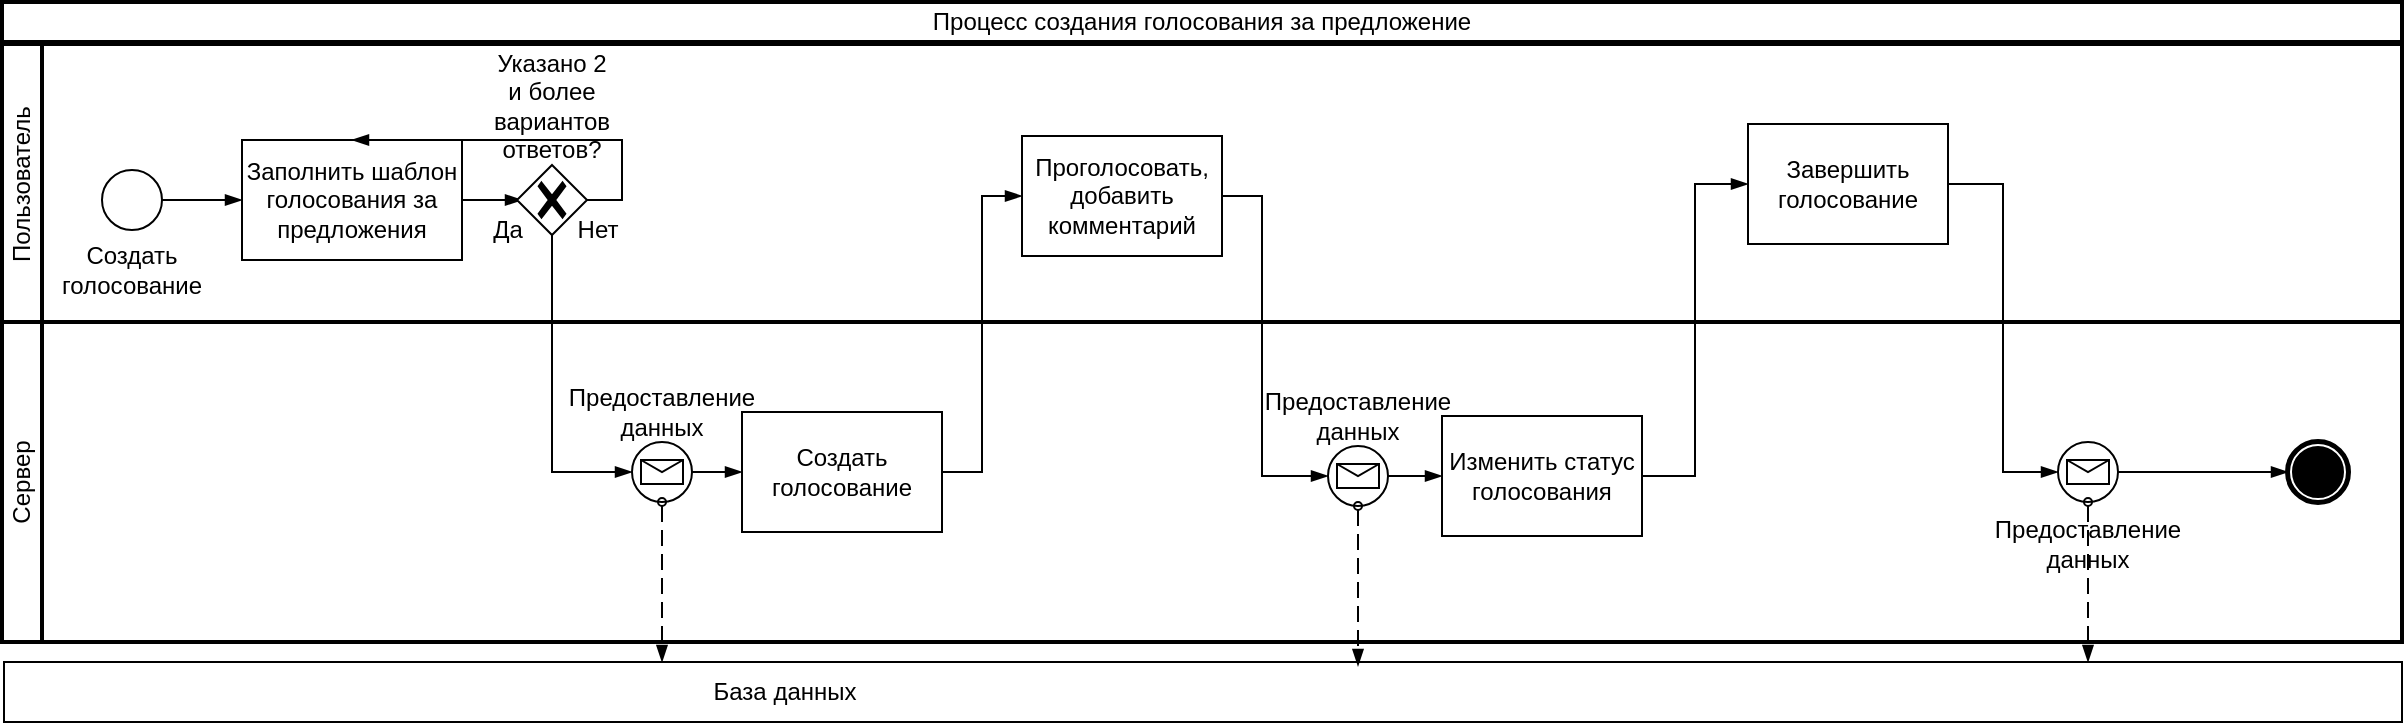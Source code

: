 <mxfile version="26.1.1">
  <diagram name="Страница — 1" id="-NGB3kIXnoKimgW1RQPI">
    <mxGraphModel dx="719" dy="390" grid="1" gridSize="10" guides="1" tooltips="1" connect="1" arrows="1" fold="1" page="1" pageScale="1" pageWidth="827" pageHeight="1169" math="0" shadow="0">
      <root>
        <mxCell id="0" />
        <mxCell id="1" parent="0" />
        <mxCell id="TRbBUo7FvGrTuPnzwdAs-1" value="Процесс создания голосования за предложение" style="swimlane;html=1;startSize=20;fontStyle=0;collapsible=0;horizontal=1;swimlaneLine=1;strokeWidth=2;swimlaneFillColor=#ffffff;whiteSpace=wrap;" vertex="1" parent="1">
          <mxGeometry x="30" y="130" width="1200" height="200" as="geometry" />
        </mxCell>
        <mxCell id="TRbBUo7FvGrTuPnzwdAs-2" value="Пользователь" style="swimlane;html=1;startSize=20;fontStyle=0;collapsible=0;horizontal=0;swimlaneLine=1;swimlaneFillColor=#ffffff;strokeWidth=2;whiteSpace=wrap;" vertex="1" parent="TRbBUo7FvGrTuPnzwdAs-1">
          <mxGeometry y="21" width="1200" height="140" as="geometry" />
        </mxCell>
        <mxCell id="TRbBUo7FvGrTuPnzwdAs-3" value="" style="points=[[0.145,0.145,0],[0.5,0,0],[0.855,0.145,0],[1,0.5,0],[0.855,0.855,0],[0.5,1,0],[0.145,0.855,0],[0,0.5,0]];shape=mxgraph.bpmn.event;html=1;verticalLabelPosition=bottom;labelBackgroundColor=#ffffff;verticalAlign=top;align=center;perimeter=ellipsePerimeter;outlineConnect=0;aspect=fixed;outline=standard;symbol=general;" vertex="1" parent="TRbBUo7FvGrTuPnzwdAs-2">
          <mxGeometry x="50" y="63" width="30" height="30" as="geometry" />
        </mxCell>
        <mxCell id="TRbBUo7FvGrTuPnzwdAs-4" value="Создать голосование" style="text;html=1;align=center;verticalAlign=middle;whiteSpace=wrap;rounded=0;" vertex="1" parent="TRbBUo7FvGrTuPnzwdAs-2">
          <mxGeometry x="35" y="98" width="60" height="30" as="geometry" />
        </mxCell>
        <mxCell id="TRbBUo7FvGrTuPnzwdAs-5" value="" style="edgeStyle=elbowEdgeStyle;fontSize=12;html=1;endArrow=blockThin;endFill=1;rounded=0;exitX=1;exitY=0.5;exitDx=0;exitDy=0;exitPerimeter=0;entryX=0;entryY=0.5;entryDx=0;entryDy=0;entryPerimeter=0;" edge="1" parent="TRbBUo7FvGrTuPnzwdAs-2" source="TRbBUo7FvGrTuPnzwdAs-3">
          <mxGeometry width="160" relative="1" as="geometry">
            <mxPoint x="330" y="158" as="sourcePoint" />
            <mxPoint x="120" y="78" as="targetPoint" />
          </mxGeometry>
        </mxCell>
        <mxCell id="TRbBUo7FvGrTuPnzwdAs-6" value="Заполнить шаблон голосования за предложения" style="points=[[0.25,0,0],[0.5,0,0],[0.75,0,0],[1,0.25,0],[1,0.5,0],[1,0.75,0],[0.75,1,0],[0.5,1,0],[0.25,1,0],[0,0.75,0],[0,0.5,0],[0,0.25,0]];shape=mxgraph.bpmn.task2;whiteSpace=wrap;rectStyle=rounded;size=10;html=1;container=1;expand=0;collapsible=0;taskMarker=abstract;" vertex="1" parent="TRbBUo7FvGrTuPnzwdAs-2">
          <mxGeometry x="120" y="48" width="110" height="60" as="geometry" />
        </mxCell>
        <mxCell id="TRbBUo7FvGrTuPnzwdAs-7" value="Указано 2 и более вариантов ответов?" style="text;html=1;align=center;verticalAlign=middle;whiteSpace=wrap;rounded=0;" vertex="1" parent="TRbBUo7FvGrTuPnzwdAs-2">
          <mxGeometry x="245" y="16" width="60" height="30" as="geometry" />
        </mxCell>
        <mxCell id="TRbBUo7FvGrTuPnzwdAs-8" value="" style="edgeStyle=elbowEdgeStyle;fontSize=12;html=1;endArrow=blockThin;endFill=1;rounded=0;exitX=1;exitY=0.5;exitDx=0;exitDy=0;exitPerimeter=0;" edge="1" parent="TRbBUo7FvGrTuPnzwdAs-2">
          <mxGeometry width="160" relative="1" as="geometry">
            <mxPoint x="230" y="78" as="sourcePoint" />
            <mxPoint x="260" y="78" as="targetPoint" />
          </mxGeometry>
        </mxCell>
        <mxCell id="TRbBUo7FvGrTuPnzwdAs-9" value="" style="points=[[0.25,0.25,0],[0.5,0,0],[0.75,0.25,0],[1,0.5,0],[0.75,0.75,0],[0.5,1,0],[0.25,0.75,0],[0,0.5,0]];shape=mxgraph.bpmn.gateway2;html=1;verticalLabelPosition=bottom;labelBackgroundColor=#ffffff;verticalAlign=top;align=center;perimeter=rhombusPerimeter;outlineConnect=0;outline=none;symbol=none;gwType=exclusive;" vertex="1" parent="TRbBUo7FvGrTuPnzwdAs-2">
          <mxGeometry x="257.5" y="60.5" width="35" height="35" as="geometry" />
        </mxCell>
        <mxCell id="TRbBUo7FvGrTuPnzwdAs-13" value="Проголосовать, добавить комментарий" style="points=[[0.25,0,0],[0.5,0,0],[0.75,0,0],[1,0.25,0],[1,0.5,0],[1,0.75,0],[0.75,1,0],[0.5,1,0],[0.25,1,0],[0,0.75,0],[0,0.5,0],[0,0.25,0]];shape=mxgraph.bpmn.task2;whiteSpace=wrap;rectStyle=rounded;size=10;html=1;container=1;expand=0;collapsible=0;taskMarker=abstract;" vertex="1" parent="TRbBUo7FvGrTuPnzwdAs-2">
          <mxGeometry x="510" y="46" width="100" height="60" as="geometry" />
        </mxCell>
        <mxCell id="TRbBUo7FvGrTuPnzwdAs-14" value="Завершить голосование" style="points=[[0.25,0,0],[0.5,0,0],[0.75,0,0],[1,0.25,0],[1,0.5,0],[1,0.75,0],[0.75,1,0],[0.5,1,0],[0.25,1,0],[0,0.75,0],[0,0.5,0],[0,0.25,0]];shape=mxgraph.bpmn.task2;whiteSpace=wrap;rectStyle=rounded;size=10;html=1;container=1;expand=0;collapsible=0;taskMarker=abstract;" vertex="1" parent="TRbBUo7FvGrTuPnzwdAs-2">
          <mxGeometry x="873" y="40" width="100" height="60" as="geometry" />
        </mxCell>
        <mxCell id="TRbBUo7FvGrTuPnzwdAs-35" value="" style="edgeStyle=elbowEdgeStyle;fontSize=12;html=1;endArrow=blockThin;endFill=1;rounded=0;exitX=1;exitY=0.5;exitDx=0;exitDy=0;exitPerimeter=0;entryX=0.5;entryY=0;entryDx=0;entryDy=0;entryPerimeter=0;" edge="1" parent="TRbBUo7FvGrTuPnzwdAs-2" source="TRbBUo7FvGrTuPnzwdAs-9" target="TRbBUo7FvGrTuPnzwdAs-6">
          <mxGeometry width="160" relative="1" as="geometry">
            <mxPoint x="260" y="129" as="sourcePoint" />
            <mxPoint x="420" y="129" as="targetPoint" />
            <Array as="points">
              <mxPoint x="310" y="99" />
            </Array>
          </mxGeometry>
        </mxCell>
        <mxCell id="TRbBUo7FvGrTuPnzwdAs-36" value="Да" style="text;html=1;strokeColor=none;fillColor=none;align=center;verticalAlign=middle;whiteSpace=wrap;rounded=0;" vertex="1" parent="TRbBUo7FvGrTuPnzwdAs-2">
          <mxGeometry x="212.5" y="78" width="80" height="30" as="geometry" />
        </mxCell>
        <mxCell id="TRbBUo7FvGrTuPnzwdAs-37" value="Нет" style="text;html=1;strokeColor=none;fillColor=none;align=center;verticalAlign=middle;whiteSpace=wrap;rounded=0;" vertex="1" parent="TRbBUo7FvGrTuPnzwdAs-2">
          <mxGeometry x="257.5" y="78" width="80" height="30" as="geometry" />
        </mxCell>
        <mxCell id="TRbBUo7FvGrTuPnzwdAs-15" value="Сервер" style="swimlane;html=1;startSize=20;fontStyle=0;collapsible=0;horizontal=0;swimlaneLine=1;swimlaneFillColor=#ffffff;strokeWidth=2;whiteSpace=wrap;" vertex="1" parent="1">
          <mxGeometry x="30" y="290" width="1200" height="160" as="geometry" />
        </mxCell>
        <mxCell id="TRbBUo7FvGrTuPnzwdAs-16" value="" style="points=[[0.145,0.145,0],[0.5,0,0],[0.855,0.145,0],[1,0.5,0],[0.855,0.855,0],[0.5,1,0],[0.145,0.855,0],[0,0.5,0]];shape=mxgraph.bpmn.event;html=1;verticalLabelPosition=bottom;labelBackgroundColor=#ffffff;verticalAlign=top;align=center;perimeter=ellipsePerimeter;outlineConnect=0;aspect=fixed;outline=standard;symbol=message;" vertex="1" parent="TRbBUo7FvGrTuPnzwdAs-15">
          <mxGeometry x="315" y="60" width="30" height="30" as="geometry" />
        </mxCell>
        <mxCell id="TRbBUo7FvGrTuPnzwdAs-17" value="Предоставление данных" style="text;html=1;align=center;verticalAlign=middle;whiteSpace=wrap;rounded=0;" vertex="1" parent="TRbBUo7FvGrTuPnzwdAs-15">
          <mxGeometry x="300" y="30" width="60" height="30" as="geometry" />
        </mxCell>
        <mxCell id="TRbBUo7FvGrTuPnzwdAs-18" value="" style="dashed=1;dashPattern=8 4;endArrow=blockThin;endFill=1;startArrow=oval;startFill=0;endSize=6;startSize=4;html=1;rounded=0;exitX=0.5;exitY=1;exitDx=0;exitDy=0;exitPerimeter=0;" edge="1" parent="TRbBUo7FvGrTuPnzwdAs-15" source="TRbBUo7FvGrTuPnzwdAs-16">
          <mxGeometry width="160" relative="1" as="geometry">
            <mxPoint x="350" y="145" as="sourcePoint" />
            <mxPoint x="330" y="170" as="targetPoint" />
          </mxGeometry>
        </mxCell>
        <mxCell id="TRbBUo7FvGrTuPnzwdAs-19" value="" style="points=[[0.145,0.145,0],[0.5,0,0],[0.855,0.145,0],[1,0.5,0],[0.855,0.855,0],[0.5,1,0],[0.145,0.855,0],[0,0.5,0]];shape=mxgraph.bpmn.event;html=1;verticalLabelPosition=bottom;labelBackgroundColor=#ffffff;verticalAlign=top;align=center;perimeter=ellipsePerimeter;outlineConnect=0;aspect=fixed;outline=standard;symbol=message;" vertex="1" parent="TRbBUo7FvGrTuPnzwdAs-15">
          <mxGeometry x="663" y="62" width="30" height="30" as="geometry" />
        </mxCell>
        <mxCell id="TRbBUo7FvGrTuPnzwdAs-20" value="Предоставление данных" style="text;html=1;align=center;verticalAlign=middle;whiteSpace=wrap;rounded=0;" vertex="1" parent="TRbBUo7FvGrTuPnzwdAs-15">
          <mxGeometry x="648" y="32" width="60" height="30" as="geometry" />
        </mxCell>
        <mxCell id="TRbBUo7FvGrTuPnzwdAs-21" value="" style="dashed=1;dashPattern=8 4;endArrow=blockThin;endFill=1;startArrow=oval;startFill=0;endSize=6;startSize=4;html=1;rounded=0;exitX=0.5;exitY=1;exitDx=0;exitDy=0;exitPerimeter=0;" edge="1" parent="TRbBUo7FvGrTuPnzwdAs-15" source="TRbBUo7FvGrTuPnzwdAs-19">
          <mxGeometry width="160" relative="1" as="geometry">
            <mxPoint x="698" y="147" as="sourcePoint" />
            <mxPoint x="678" y="172" as="targetPoint" />
          </mxGeometry>
        </mxCell>
        <mxCell id="TRbBUo7FvGrTuPnzwdAs-22" value="Предоставление данных" style="text;html=1;align=center;verticalAlign=middle;whiteSpace=wrap;rounded=0;" vertex="1" parent="TRbBUo7FvGrTuPnzwdAs-15">
          <mxGeometry x="1013" y="96" width="60" height="30" as="geometry" />
        </mxCell>
        <mxCell id="TRbBUo7FvGrTuPnzwdAs-23" value="" style="points=[[0.145,0.145,0],[0.5,0,0],[0.855,0.145,0],[1,0.5,0],[0.855,0.855,0],[0.5,1,0],[0.145,0.855,0],[0,0.5,0]];shape=mxgraph.bpmn.event;html=1;verticalLabelPosition=bottom;labelBackgroundColor=#ffffff;verticalAlign=top;align=center;perimeter=ellipsePerimeter;outlineConnect=0;aspect=fixed;outline=standard;symbol=message;" vertex="1" parent="TRbBUo7FvGrTuPnzwdAs-15">
          <mxGeometry x="1028" y="60" width="30" height="30" as="geometry" />
        </mxCell>
        <mxCell id="TRbBUo7FvGrTuPnzwdAs-24" value="" style="dashed=1;dashPattern=8 4;endArrow=blockThin;endFill=1;startArrow=oval;startFill=0;endSize=6;startSize=4;html=1;rounded=0;exitX=0.5;exitY=1;exitDx=0;exitDy=0;exitPerimeter=0;" edge="1" parent="TRbBUo7FvGrTuPnzwdAs-15" source="TRbBUo7FvGrTuPnzwdAs-23">
          <mxGeometry width="160" relative="1" as="geometry">
            <mxPoint x="1063" y="145" as="sourcePoint" />
            <mxPoint x="1043" y="170" as="targetPoint" />
          </mxGeometry>
        </mxCell>
        <mxCell id="TRbBUo7FvGrTuPnzwdAs-25" value="" style="points=[[0.145,0.145,0],[0.5,0,0],[0.855,0.145,0],[1,0.5,0],[0.855,0.855,0],[0.5,1,0],[0.145,0.855,0],[0,0.5,0]];shape=mxgraph.bpmn.event;html=1;verticalLabelPosition=bottom;labelBackgroundColor=#ffffff;verticalAlign=top;align=center;perimeter=ellipsePerimeter;outlineConnect=0;aspect=fixed;outline=end;symbol=terminate;" vertex="1" parent="TRbBUo7FvGrTuPnzwdAs-15">
          <mxGeometry x="1143" y="60" width="30" height="30" as="geometry" />
        </mxCell>
        <mxCell id="TRbBUo7FvGrTuPnzwdAs-26" value="" style="edgeStyle=elbowEdgeStyle;fontSize=12;html=1;endArrow=blockThin;endFill=1;rounded=0;exitX=1;exitY=0.5;exitDx=0;exitDy=0;exitPerimeter=0;entryX=0;entryY=0.5;entryDx=0;entryDy=0;entryPerimeter=0;" edge="1" parent="TRbBUo7FvGrTuPnzwdAs-15" source="TRbBUo7FvGrTuPnzwdAs-23" target="TRbBUo7FvGrTuPnzwdAs-25">
          <mxGeometry width="160" relative="1" as="geometry">
            <mxPoint x="933" y="100" as="sourcePoint" />
            <mxPoint x="1093" y="100" as="targetPoint" />
          </mxGeometry>
        </mxCell>
        <mxCell id="TRbBUo7FvGrTuPnzwdAs-38" value="Создать голосование" style="points=[[0.25,0,0],[0.5,0,0],[0.75,0,0],[1,0.25,0],[1,0.5,0],[1,0.75,0],[0.75,1,0],[0.5,1,0],[0.25,1,0],[0,0.75,0],[0,0.5,0],[0,0.25,0]];shape=mxgraph.bpmn.task2;whiteSpace=wrap;rectStyle=rounded;size=10;html=1;container=1;expand=0;collapsible=0;taskMarker=abstract;" vertex="1" parent="TRbBUo7FvGrTuPnzwdAs-15">
          <mxGeometry x="370" y="45" width="100" height="60" as="geometry" />
        </mxCell>
        <mxCell id="TRbBUo7FvGrTuPnzwdAs-30" value="" style="edgeStyle=elbowEdgeStyle;fontSize=12;html=1;endArrow=blockThin;endFill=1;rounded=0;exitX=1;exitY=0.5;exitDx=0;exitDy=0;exitPerimeter=0;entryX=0;entryY=0.5;entryDx=0;entryDy=0;entryPerimeter=0;" edge="1" parent="TRbBUo7FvGrTuPnzwdAs-15" source="TRbBUo7FvGrTuPnzwdAs-16" target="TRbBUo7FvGrTuPnzwdAs-38">
          <mxGeometry width="160" relative="1" as="geometry">
            <mxPoint x="310" y="-30" as="sourcePoint" />
            <mxPoint x="470" y="-30" as="targetPoint" />
          </mxGeometry>
        </mxCell>
        <mxCell id="TRbBUo7FvGrTuPnzwdAs-40" value="Изменить статус голосования" style="points=[[0.25,0,0],[0.5,0,0],[0.75,0,0],[1,0.25,0],[1,0.5,0],[1,0.75,0],[0.75,1,0],[0.5,1,0],[0.25,1,0],[0,0.75,0],[0,0.5,0],[0,0.25,0]];shape=mxgraph.bpmn.task2;whiteSpace=wrap;rectStyle=rounded;size=10;html=1;container=1;expand=0;collapsible=0;taskMarker=abstract;" vertex="1" parent="TRbBUo7FvGrTuPnzwdAs-15">
          <mxGeometry x="720" y="47" width="100" height="60" as="geometry" />
        </mxCell>
        <mxCell id="TRbBUo7FvGrTuPnzwdAs-32" value="" style="edgeStyle=elbowEdgeStyle;fontSize=12;html=1;endArrow=blockThin;endFill=1;rounded=0;exitX=1;exitY=0.5;exitDx=0;exitDy=0;exitPerimeter=0;entryX=0;entryY=0.5;entryDx=0;entryDy=0;entryPerimeter=0;" edge="1" parent="TRbBUo7FvGrTuPnzwdAs-15" source="TRbBUo7FvGrTuPnzwdAs-19" target="TRbBUo7FvGrTuPnzwdAs-40">
          <mxGeometry width="160" relative="1" as="geometry">
            <mxPoint x="744" y="10" as="sourcePoint" />
            <mxPoint x="904" y="10" as="targetPoint" />
          </mxGeometry>
        </mxCell>
        <mxCell id="TRbBUo7FvGrTuPnzwdAs-27" value="" style="swimlane;html=1;startSize=20;fontStyle=0;collapsible=0;horizontal=0;swimlaneLine=0;fillColor=none;whiteSpace=wrap;" vertex="1" parent="1">
          <mxGeometry x="31" y="460" width="1199" height="30" as="geometry" />
        </mxCell>
        <mxCell id="TRbBUo7FvGrTuPnzwdAs-28" value="База данных" style="text;html=1;align=center;verticalAlign=middle;resizable=0;points=[];autosize=1;strokeColor=none;fillColor=none;" vertex="1" parent="TRbBUo7FvGrTuPnzwdAs-27">
          <mxGeometry x="345" width="90" height="30" as="geometry" />
        </mxCell>
        <mxCell id="TRbBUo7FvGrTuPnzwdAs-29" value="" style="edgeStyle=elbowEdgeStyle;fontSize=12;html=1;endArrow=blockThin;endFill=1;rounded=0;exitX=0.5;exitY=1;exitDx=0;exitDy=0;exitPerimeter=0;entryX=0;entryY=0.5;entryDx=0;entryDy=0;entryPerimeter=0;" edge="1" parent="1" source="TRbBUo7FvGrTuPnzwdAs-9" target="TRbBUo7FvGrTuPnzwdAs-16">
          <mxGeometry width="160" relative="1" as="geometry">
            <mxPoint x="270" y="300" as="sourcePoint" />
            <mxPoint x="430" y="300" as="targetPoint" />
            <Array as="points">
              <mxPoint x="305" y="300" />
            </Array>
          </mxGeometry>
        </mxCell>
        <mxCell id="TRbBUo7FvGrTuPnzwdAs-31" value="" style="edgeStyle=elbowEdgeStyle;fontSize=12;html=1;endArrow=blockThin;endFill=1;rounded=0;exitX=1;exitY=0.5;exitDx=0;exitDy=0;exitPerimeter=0;entryX=0;entryY=0.5;entryDx=0;entryDy=0;entryPerimeter=0;" edge="1" parent="1" source="TRbBUo7FvGrTuPnzwdAs-13" target="TRbBUo7FvGrTuPnzwdAs-19">
          <mxGeometry width="160" relative="1" as="geometry">
            <mxPoint x="764" y="227" as="sourcePoint" />
            <mxPoint x="799" y="302" as="targetPoint" />
            <Array as="points">
              <mxPoint x="660" y="300" />
            </Array>
          </mxGeometry>
        </mxCell>
        <mxCell id="TRbBUo7FvGrTuPnzwdAs-33" value="" style="edgeStyle=elbowEdgeStyle;fontSize=12;html=1;endArrow=blockThin;endFill=1;rounded=0;exitX=1;exitY=0.5;exitDx=0;exitDy=0;exitPerimeter=0;entryX=0;entryY=0.5;entryDx=0;entryDy=0;entryPerimeter=0;" edge="1" parent="1" source="TRbBUo7FvGrTuPnzwdAs-14" target="TRbBUo7FvGrTuPnzwdAs-23">
          <mxGeometry width="160" relative="1" as="geometry">
            <mxPoint x="923" y="330" as="sourcePoint" />
            <mxPoint x="1083" y="330" as="targetPoint" />
          </mxGeometry>
        </mxCell>
        <mxCell id="TRbBUo7FvGrTuPnzwdAs-39" value="" style="edgeStyle=elbowEdgeStyle;fontSize=12;html=1;endArrow=blockThin;endFill=1;rounded=0;exitX=1;exitY=0.5;exitDx=0;exitDy=0;exitPerimeter=0;entryX=0;entryY=0.5;entryDx=0;entryDy=0;entryPerimeter=0;" edge="1" parent="1" source="TRbBUo7FvGrTuPnzwdAs-38" target="TRbBUo7FvGrTuPnzwdAs-13">
          <mxGeometry width="160" relative="1" as="geometry">
            <mxPoint x="490" y="310" as="sourcePoint" />
            <mxPoint x="650" y="310" as="targetPoint" />
          </mxGeometry>
        </mxCell>
        <mxCell id="TRbBUo7FvGrTuPnzwdAs-41" value="" style="edgeStyle=elbowEdgeStyle;fontSize=12;html=1;endArrow=blockThin;endFill=1;rounded=0;exitX=1;exitY=0.5;exitDx=0;exitDy=0;exitPerimeter=0;entryX=0;entryY=0.5;entryDx=0;entryDy=0;entryPerimeter=0;" edge="1" parent="1" source="TRbBUo7FvGrTuPnzwdAs-40" target="TRbBUo7FvGrTuPnzwdAs-14">
          <mxGeometry width="160" relative="1" as="geometry">
            <mxPoint x="610" y="350" as="sourcePoint" />
            <mxPoint x="770" y="350" as="targetPoint" />
          </mxGeometry>
        </mxCell>
      </root>
    </mxGraphModel>
  </diagram>
</mxfile>
